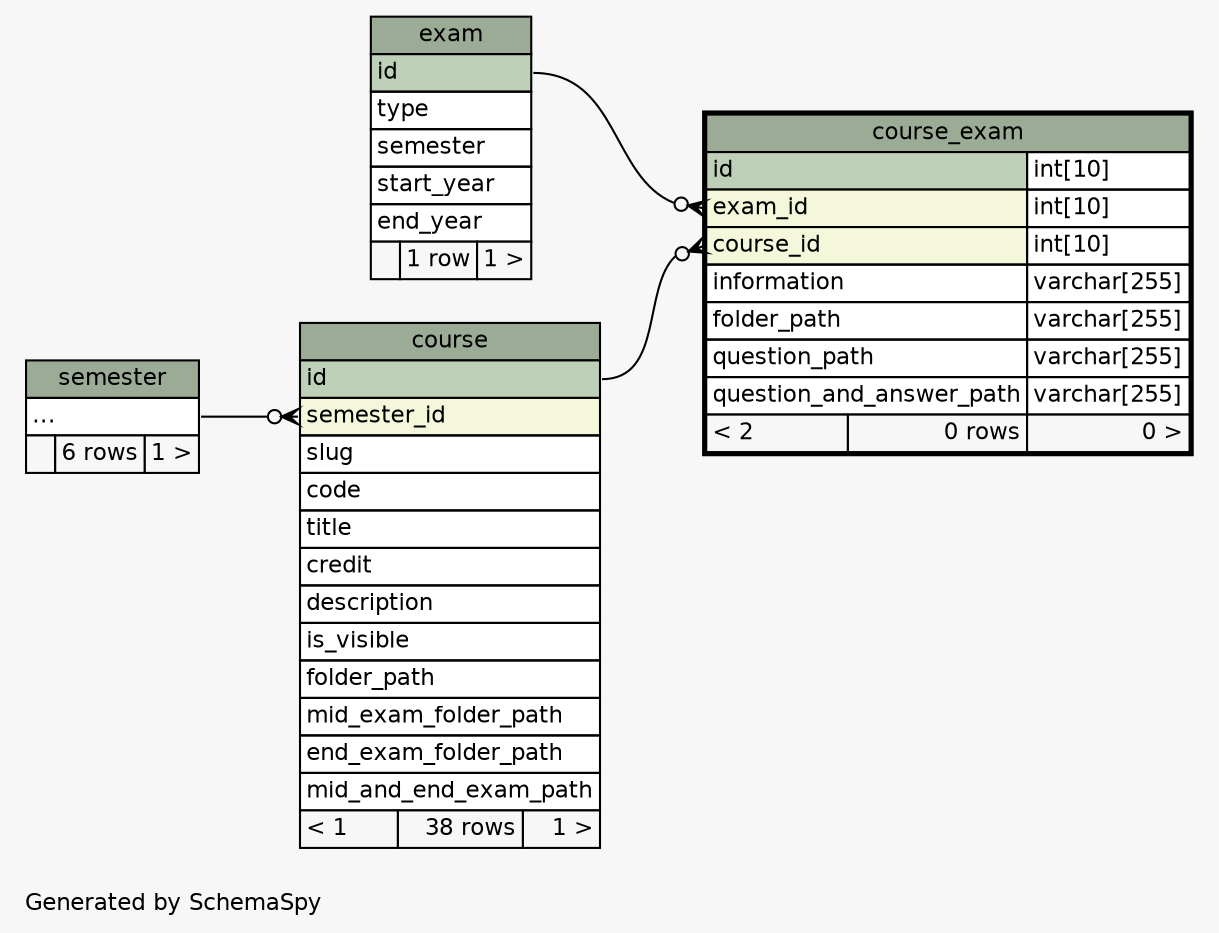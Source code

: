 // dot 2.44.1 on Linux 5.5.13-arch2-1
// SchemaSpy rev 590
digraph "twoDegreesRelationshipsDiagram" {
  graph [
    rankdir="RL"
    bgcolor="#f7f7f7"
    label="\nGenerated by SchemaSpy"
    labeljust="l"
    nodesep="0.18"
    ranksep="0.46"
    fontname="Helvetica"
    fontsize="11"
  ];
  node [
    fontname="Helvetica"
    fontsize="11"
    shape="plaintext"
  ];
  edge [
    arrowsize="0.8"
  ];
  "course":"semester_id":w -> "semester":"elipses":e [arrowhead=none dir=back arrowtail=crowodot];
  "course_exam":"course_id":w -> "course":"id":e [arrowhead=none dir=back arrowtail=crowodot];
  "course_exam":"exam_id":w -> "exam":"id":e [arrowhead=none dir=back arrowtail=crowodot];
  "course" [
    label=<
    <TABLE BORDER="0" CELLBORDER="1" CELLSPACING="0" BGCOLOR="#ffffff">
      <TR><TD COLSPAN="3" BGCOLOR="#9bab96" ALIGN="CENTER">course</TD></TR>
      <TR><TD PORT="id" COLSPAN="3" BGCOLOR="#bed1b8" ALIGN="LEFT">id</TD></TR>
      <TR><TD PORT="semester_id" COLSPAN="3" BGCOLOR="#f4f7da" ALIGN="LEFT">semester_id</TD></TR>
      <TR><TD PORT="slug" COLSPAN="3" ALIGN="LEFT">slug</TD></TR>
      <TR><TD PORT="code" COLSPAN="3" ALIGN="LEFT">code</TD></TR>
      <TR><TD PORT="title" COLSPAN="3" ALIGN="LEFT">title</TD></TR>
      <TR><TD PORT="credit" COLSPAN="3" ALIGN="LEFT">credit</TD></TR>
      <TR><TD PORT="description" COLSPAN="3" ALIGN="LEFT">description</TD></TR>
      <TR><TD PORT="is_visible" COLSPAN="3" ALIGN="LEFT">is_visible</TD></TR>
      <TR><TD PORT="folder_path" COLSPAN="3" ALIGN="LEFT">folder_path</TD></TR>
      <TR><TD PORT="mid_exam_folder_path" COLSPAN="3" ALIGN="LEFT">mid_exam_folder_path</TD></TR>
      <TR><TD PORT="end_exam_folder_path" COLSPAN="3" ALIGN="LEFT">end_exam_folder_path</TD></TR>
      <TR><TD PORT="mid_and_end_exam_path" COLSPAN="3" ALIGN="LEFT">mid_and_end_exam_path</TD></TR>
      <TR><TD ALIGN="LEFT" BGCOLOR="#f7f7f7">&lt; 1</TD><TD ALIGN="RIGHT" BGCOLOR="#f7f7f7">38 rows</TD><TD ALIGN="RIGHT" BGCOLOR="#f7f7f7">1 &gt;</TD></TR>
    </TABLE>>
    URL="course.html"
    tooltip="course"
  ];
  "course_exam" [
    label=<
    <TABLE BORDER="2" CELLBORDER="1" CELLSPACING="0" BGCOLOR="#ffffff">
      <TR><TD COLSPAN="3" BGCOLOR="#9bab96" ALIGN="CENTER">course_exam</TD></TR>
      <TR><TD PORT="id" COLSPAN="2" BGCOLOR="#bed1b8" ALIGN="LEFT">id</TD><TD PORT="id.type" ALIGN="LEFT">int[10]</TD></TR>
      <TR><TD PORT="exam_id" COLSPAN="2" BGCOLOR="#f4f7da" ALIGN="LEFT">exam_id</TD><TD PORT="exam_id.type" ALIGN="LEFT">int[10]</TD></TR>
      <TR><TD PORT="course_id" COLSPAN="2" BGCOLOR="#f4f7da" ALIGN="LEFT">course_id</TD><TD PORT="course_id.type" ALIGN="LEFT">int[10]</TD></TR>
      <TR><TD PORT="information" COLSPAN="2" ALIGN="LEFT">information</TD><TD PORT="information.type" ALIGN="LEFT">varchar[255]</TD></TR>
      <TR><TD PORT="folder_path" COLSPAN="2" ALIGN="LEFT">folder_path</TD><TD PORT="folder_path.type" ALIGN="LEFT">varchar[255]</TD></TR>
      <TR><TD PORT="question_path" COLSPAN="2" ALIGN="LEFT">question_path</TD><TD PORT="question_path.type" ALIGN="LEFT">varchar[255]</TD></TR>
      <TR><TD PORT="question_and_answer_path" COLSPAN="2" ALIGN="LEFT">question_and_answer_path</TD><TD PORT="question_and_answer_path.type" ALIGN="LEFT">varchar[255]</TD></TR>
      <TR><TD ALIGN="LEFT" BGCOLOR="#f7f7f7">&lt; 2</TD><TD ALIGN="RIGHT" BGCOLOR="#f7f7f7">0 rows</TD><TD ALIGN="RIGHT" BGCOLOR="#f7f7f7">0 &gt;</TD></TR>
    </TABLE>>
    URL="course_exam.html"
    tooltip="course_exam"
  ];
  "exam" [
    label=<
    <TABLE BORDER="0" CELLBORDER="1" CELLSPACING="0" BGCOLOR="#ffffff">
      <TR><TD COLSPAN="3" BGCOLOR="#9bab96" ALIGN="CENTER">exam</TD></TR>
      <TR><TD PORT="id" COLSPAN="3" BGCOLOR="#bed1b8" ALIGN="LEFT">id</TD></TR>
      <TR><TD PORT="type" COLSPAN="3" ALIGN="LEFT">type</TD></TR>
      <TR><TD PORT="semester" COLSPAN="3" ALIGN="LEFT">semester</TD></TR>
      <TR><TD PORT="start_year" COLSPAN="3" ALIGN="LEFT">start_year</TD></TR>
      <TR><TD PORT="end_year" COLSPAN="3" ALIGN="LEFT">end_year</TD></TR>
      <TR><TD ALIGN="LEFT" BGCOLOR="#f7f7f7">  </TD><TD ALIGN="RIGHT" BGCOLOR="#f7f7f7">1 row</TD><TD ALIGN="RIGHT" BGCOLOR="#f7f7f7">1 &gt;</TD></TR>
    </TABLE>>
    URL="exam.html"
    tooltip="exam"
  ];
  "semester" [
    label=<
    <TABLE BORDER="0" CELLBORDER="1" CELLSPACING="0" BGCOLOR="#ffffff">
      <TR><TD COLSPAN="3" BGCOLOR="#9bab96" ALIGN="CENTER">semester</TD></TR>
      <TR><TD PORT="elipses" COLSPAN="3" ALIGN="LEFT">...</TD></TR>
      <TR><TD ALIGN="LEFT" BGCOLOR="#f7f7f7">  </TD><TD ALIGN="RIGHT" BGCOLOR="#f7f7f7">6 rows</TD><TD ALIGN="RIGHT" BGCOLOR="#f7f7f7">1 &gt;</TD></TR>
    </TABLE>>
    URL="semester.html"
    tooltip="semester"
  ];
}
